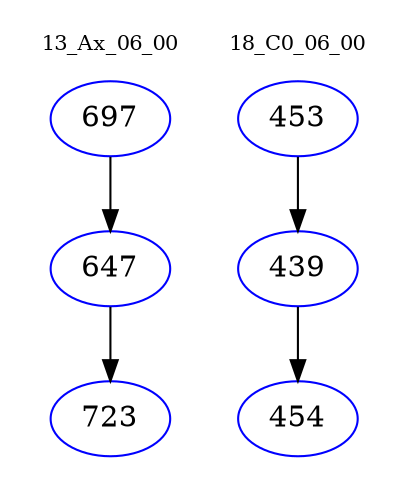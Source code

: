 digraph{
subgraph cluster_0 {
color = white
label = "13_Ax_06_00";
fontsize=10;
T0_697 [label="697", color="blue"]
T0_697 -> T0_647 [color="black"]
T0_647 [label="647", color="blue"]
T0_647 -> T0_723 [color="black"]
T0_723 [label="723", color="blue"]
}
subgraph cluster_1 {
color = white
label = "18_C0_06_00";
fontsize=10;
T1_453 [label="453", color="blue"]
T1_453 -> T1_439 [color="black"]
T1_439 [label="439", color="blue"]
T1_439 -> T1_454 [color="black"]
T1_454 [label="454", color="blue"]
}
}

